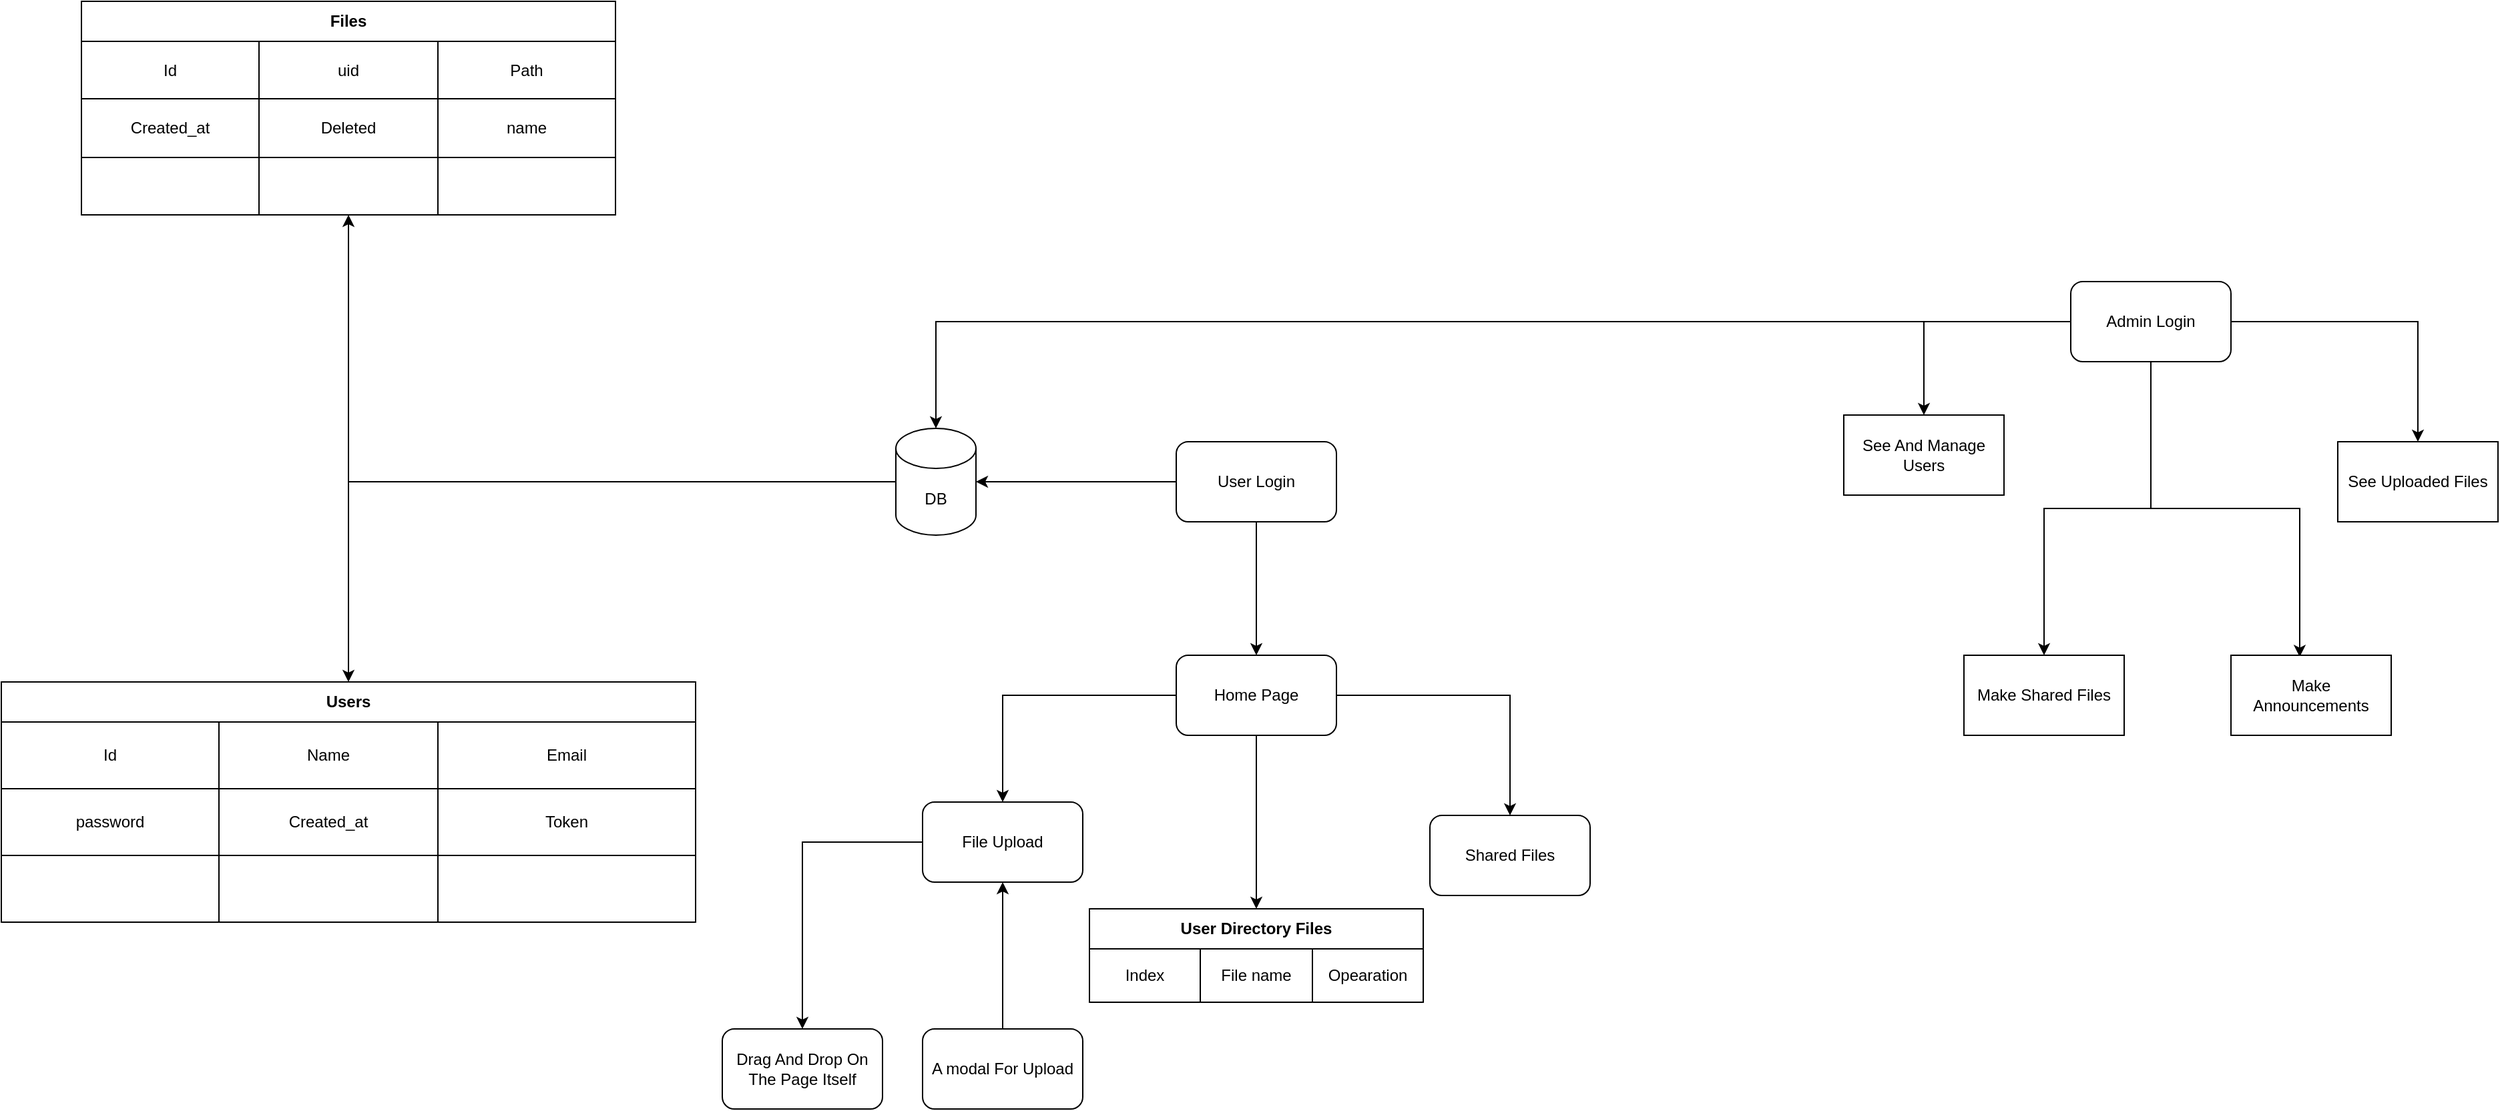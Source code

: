 <mxfile version="14.2.9" type="github"><diagram id="0IR59ZR2IGj7B7mBDBZi" name="Main"><mxGraphModel dx="1021" dy="529" grid="1" gridSize="10" guides="1" tooltips="1" connect="1" arrows="1" fold="1" page="1" pageScale="1" pageWidth="850" pageHeight="1100" math="0" shadow="0"><root><mxCell id="0"/><mxCell id="1" parent="0"/><mxCell id="Aa0VNhOiYINbgEAZ1Yyl-1" style="edgeStyle=orthogonalEdgeStyle;rounded=0;orthogonalLoop=1;jettySize=auto;html=1;" parent="1" source="Aa0VNhOiYINbgEAZ1Yyl-3" target="Aa0VNhOiYINbgEAZ1Yyl-9" edge="1"><mxGeometry relative="1" as="geometry"/></mxCell><mxCell id="Aa0VNhOiYINbgEAZ1Yyl-2" style="edgeStyle=orthogonalEdgeStyle;rounded=0;orthogonalLoop=1;jettySize=auto;html=1;entryX=1;entryY=0.5;entryDx=0;entryDy=0;entryPerimeter=0;" parent="1" source="Aa0VNhOiYINbgEAZ1Yyl-3" target="Aa0VNhOiYINbgEAZ1Yyl-6" edge="1"><mxGeometry relative="1" as="geometry"/></mxCell><mxCell id="Aa0VNhOiYINbgEAZ1Yyl-3" value="User Login" style="rounded=1;whiteSpace=wrap;html=1;" parent="1" vertex="1"><mxGeometry x="1320" y="630" width="120" height="60" as="geometry"/></mxCell><mxCell id="Aa0VNhOiYINbgEAZ1Yyl-4" style="edgeStyle=orthogonalEdgeStyle;rounded=0;orthogonalLoop=1;jettySize=auto;html=1;" parent="1" source="Aa0VNhOiYINbgEAZ1Yyl-6" target="Aa0VNhOiYINbgEAZ1Yyl-35" edge="1"><mxGeometry relative="1" as="geometry"/></mxCell><mxCell id="Aa0VNhOiYINbgEAZ1Yyl-5" style="edgeStyle=orthogonalEdgeStyle;rounded=0;orthogonalLoop=1;jettySize=auto;html=1;entryX=0.5;entryY=0;entryDx=0;entryDy=0;" parent="1" source="Aa0VNhOiYINbgEAZ1Yyl-6" target="Aa0VNhOiYINbgEAZ1Yyl-22" edge="1"><mxGeometry relative="1" as="geometry"/></mxCell><mxCell id="Aa0VNhOiYINbgEAZ1Yyl-6" value="DB" style="shape=cylinder3;whiteSpace=wrap;html=1;boundedLbl=1;backgroundOutline=1;size=15;" parent="1" vertex="1"><mxGeometry x="1110" y="620" width="60" height="80" as="geometry"/></mxCell><mxCell id="Aa0VNhOiYINbgEAZ1Yyl-7" style="edgeStyle=orthogonalEdgeStyle;rounded=0;orthogonalLoop=1;jettySize=auto;html=1;entryX=0.5;entryY=0;entryDx=0;entryDy=0;" parent="1" source="Aa0VNhOiYINbgEAZ1Yyl-9" target="Aa0VNhOiYINbgEAZ1Yyl-10" edge="1"><mxGeometry relative="1" as="geometry"/></mxCell><mxCell id="Aa0VNhOiYINbgEAZ1Yyl-8" style="edgeStyle=orthogonalEdgeStyle;rounded=0;orthogonalLoop=1;jettySize=auto;html=1;entryX=0.5;entryY=0;entryDx=0;entryDy=0;" parent="1" source="Aa0VNhOiYINbgEAZ1Yyl-9" target="Aa0VNhOiYINbgEAZ1Yyl-11" edge="1"><mxGeometry relative="1" as="geometry"/></mxCell><mxCell id="xh86Ql2Wlu-i7z2BAQE6-18" style="edgeStyle=orthogonalEdgeStyle;rounded=0;orthogonalLoop=1;jettySize=auto;html=1;entryX=0.5;entryY=0;entryDx=0;entryDy=0;" edge="1" parent="1" source="Aa0VNhOiYINbgEAZ1Yyl-9" target="xh86Ql2Wlu-i7z2BAQE6-3"><mxGeometry relative="1" as="geometry"/></mxCell><mxCell id="Aa0VNhOiYINbgEAZ1Yyl-9" value="Home Page" style="rounded=1;whiteSpace=wrap;html=1;" parent="1" vertex="1"><mxGeometry x="1320" y="790" width="120" height="60" as="geometry"/></mxCell><mxCell id="xh86Ql2Wlu-i7z2BAQE6-23" style="edgeStyle=orthogonalEdgeStyle;rounded=0;orthogonalLoop=1;jettySize=auto;html=1;entryX=0.5;entryY=0;entryDx=0;entryDy=0;" edge="1" parent="1" source="Aa0VNhOiYINbgEAZ1Yyl-10" target="xh86Ql2Wlu-i7z2BAQE6-19"><mxGeometry relative="1" as="geometry"/></mxCell><mxCell id="Aa0VNhOiYINbgEAZ1Yyl-10" value="File Upload" style="rounded=1;whiteSpace=wrap;html=1;" parent="1" vertex="1"><mxGeometry x="1130" y="900" width="120" height="60" as="geometry"/></mxCell><mxCell id="Aa0VNhOiYINbgEAZ1Yyl-11" value="Shared Files" style="rounded=1;whiteSpace=wrap;html=1;" parent="1" vertex="1"><mxGeometry x="1510" y="910" width="120" height="60" as="geometry"/></mxCell><mxCell id="Aa0VNhOiYINbgEAZ1Yyl-12" style="edgeStyle=orthogonalEdgeStyle;rounded=0;orthogonalLoop=1;jettySize=auto;html=1;entryX=0.5;entryY=0;entryDx=0;entryDy=0;" parent="1" source="Aa0VNhOiYINbgEAZ1Yyl-17" target="Aa0VNhOiYINbgEAZ1Yyl-18" edge="1"><mxGeometry relative="1" as="geometry"/></mxCell><mxCell id="Aa0VNhOiYINbgEAZ1Yyl-13" style="edgeStyle=orthogonalEdgeStyle;rounded=0;orthogonalLoop=1;jettySize=auto;html=1;entryX=0.5;entryY=0;entryDx=0;entryDy=0;" parent="1" source="Aa0VNhOiYINbgEAZ1Yyl-17" target="Aa0VNhOiYINbgEAZ1Yyl-21" edge="1"><mxGeometry relative="1" as="geometry"/></mxCell><mxCell id="Aa0VNhOiYINbgEAZ1Yyl-14" style="edgeStyle=orthogonalEdgeStyle;rounded=0;orthogonalLoop=1;jettySize=auto;html=1;entryX=0.429;entryY=0.021;entryDx=0;entryDy=0;entryPerimeter=0;" parent="1" source="Aa0VNhOiYINbgEAZ1Yyl-17" target="Aa0VNhOiYINbgEAZ1Yyl-19" edge="1"><mxGeometry relative="1" as="geometry"/></mxCell><mxCell id="Aa0VNhOiYINbgEAZ1Yyl-15" style="edgeStyle=orthogonalEdgeStyle;rounded=0;orthogonalLoop=1;jettySize=auto;html=1;entryX=0.5;entryY=0;entryDx=0;entryDy=0;" parent="1" source="Aa0VNhOiYINbgEAZ1Yyl-17" target="Aa0VNhOiYINbgEAZ1Yyl-20" edge="1"><mxGeometry relative="1" as="geometry"/></mxCell><mxCell id="Aa0VNhOiYINbgEAZ1Yyl-16" style="edgeStyle=orthogonalEdgeStyle;rounded=0;orthogonalLoop=1;jettySize=auto;html=1;" parent="1" source="Aa0VNhOiYINbgEAZ1Yyl-17" target="Aa0VNhOiYINbgEAZ1Yyl-6" edge="1"><mxGeometry relative="1" as="geometry"/></mxCell><mxCell id="Aa0VNhOiYINbgEAZ1Yyl-17" value="Admin Login" style="rounded=1;whiteSpace=wrap;html=1;" parent="1" vertex="1"><mxGeometry x="1990" y="510" width="120" height="60" as="geometry"/></mxCell><mxCell id="Aa0VNhOiYINbgEAZ1Yyl-18" value="See And Manage Users" style="rounded=0;whiteSpace=wrap;html=1;" parent="1" vertex="1"><mxGeometry x="1820" y="610" width="120" height="60" as="geometry"/></mxCell><mxCell id="Aa0VNhOiYINbgEAZ1Yyl-19" value="Make Announcements" style="rounded=0;whiteSpace=wrap;html=1;" parent="1" vertex="1"><mxGeometry x="2110" y="790" width="120" height="60" as="geometry"/></mxCell><mxCell id="Aa0VNhOiYINbgEAZ1Yyl-20" value="Make Shared Files" style="rounded=0;whiteSpace=wrap;html=1;" parent="1" vertex="1"><mxGeometry x="1910" y="790" width="120" height="60" as="geometry"/></mxCell><mxCell id="Aa0VNhOiYINbgEAZ1Yyl-21" value="See Uploaded Files" style="rounded=0;whiteSpace=wrap;html=1;" parent="1" vertex="1"><mxGeometry x="2190" y="630" width="120" height="60" as="geometry"/></mxCell><mxCell id="Aa0VNhOiYINbgEAZ1Yyl-22" value="Users" style="shape=table;html=1;whiteSpace=wrap;startSize=30;container=1;collapsible=0;childLayout=tableLayout;fontStyle=1;align=center;" parent="1" vertex="1"><mxGeometry x="440" y="810" width="520" height="180" as="geometry"/></mxCell><mxCell id="Aa0VNhOiYINbgEAZ1Yyl-23" value="" style="shape=partialRectangle;html=1;whiteSpace=wrap;collapsible=0;dropTarget=0;pointerEvents=0;fillColor=none;top=0;left=0;bottom=0;right=0;points=[[0,0.5],[1,0.5]];portConstraint=eastwest;" parent="Aa0VNhOiYINbgEAZ1Yyl-22" vertex="1"><mxGeometry y="30" width="520" height="50" as="geometry"/></mxCell><mxCell id="Aa0VNhOiYINbgEAZ1Yyl-24" value="Id" style="shape=partialRectangle;html=1;whiteSpace=wrap;connectable=0;fillColor=none;top=0;left=0;bottom=0;right=0;overflow=hidden;" parent="Aa0VNhOiYINbgEAZ1Yyl-23" vertex="1"><mxGeometry width="163" height="50" as="geometry"/></mxCell><mxCell id="Aa0VNhOiYINbgEAZ1Yyl-25" value="Name" style="shape=partialRectangle;html=1;whiteSpace=wrap;connectable=0;fillColor=none;top=0;left=0;bottom=0;right=0;overflow=hidden;" parent="Aa0VNhOiYINbgEAZ1Yyl-23" vertex="1"><mxGeometry x="163" width="164" height="50" as="geometry"/></mxCell><mxCell id="Aa0VNhOiYINbgEAZ1Yyl-26" value="Email" style="shape=partialRectangle;html=1;whiteSpace=wrap;connectable=0;fillColor=none;top=0;left=0;bottom=0;right=0;overflow=hidden;" parent="Aa0VNhOiYINbgEAZ1Yyl-23" vertex="1"><mxGeometry x="327" width="193" height="50" as="geometry"/></mxCell><mxCell id="Aa0VNhOiYINbgEAZ1Yyl-27" value="" style="shape=partialRectangle;html=1;whiteSpace=wrap;collapsible=0;dropTarget=0;pointerEvents=0;fillColor=none;top=0;left=0;bottom=0;right=0;points=[[0,0.5],[1,0.5]];portConstraint=eastwest;" parent="Aa0VNhOiYINbgEAZ1Yyl-22" vertex="1"><mxGeometry y="80" width="520" height="50" as="geometry"/></mxCell><mxCell id="Aa0VNhOiYINbgEAZ1Yyl-28" value="password" style="shape=partialRectangle;html=1;whiteSpace=wrap;connectable=0;fillColor=none;top=0;left=0;bottom=0;right=0;overflow=hidden;" parent="Aa0VNhOiYINbgEAZ1Yyl-27" vertex="1"><mxGeometry width="163" height="50" as="geometry"/></mxCell><mxCell id="Aa0VNhOiYINbgEAZ1Yyl-29" value="Created_at" style="shape=partialRectangle;html=1;whiteSpace=wrap;connectable=0;fillColor=none;top=0;left=0;bottom=0;right=0;overflow=hidden;" parent="Aa0VNhOiYINbgEAZ1Yyl-27" vertex="1"><mxGeometry x="163" width="164" height="50" as="geometry"/></mxCell><mxCell id="Aa0VNhOiYINbgEAZ1Yyl-30" value="Token" style="shape=partialRectangle;html=1;whiteSpace=wrap;connectable=0;fillColor=none;top=0;left=0;bottom=0;right=0;overflow=hidden;" parent="Aa0VNhOiYINbgEAZ1Yyl-27" vertex="1"><mxGeometry x="327" width="193" height="50" as="geometry"/></mxCell><mxCell id="Aa0VNhOiYINbgEAZ1Yyl-31" value="" style="shape=partialRectangle;html=1;whiteSpace=wrap;collapsible=0;dropTarget=0;pointerEvents=0;fillColor=none;top=0;left=0;bottom=0;right=0;points=[[0,0.5],[1,0.5]];portConstraint=eastwest;" parent="Aa0VNhOiYINbgEAZ1Yyl-22" vertex="1"><mxGeometry y="130" width="520" height="50" as="geometry"/></mxCell><mxCell id="Aa0VNhOiYINbgEAZ1Yyl-32" value="" style="shape=partialRectangle;html=1;whiteSpace=wrap;connectable=0;fillColor=none;top=0;left=0;bottom=0;right=0;overflow=hidden;" parent="Aa0VNhOiYINbgEAZ1Yyl-31" vertex="1"><mxGeometry width="163" height="50" as="geometry"/></mxCell><mxCell id="Aa0VNhOiYINbgEAZ1Yyl-33" value="" style="shape=partialRectangle;html=1;whiteSpace=wrap;connectable=0;fillColor=none;top=0;left=0;bottom=0;right=0;overflow=hidden;" parent="Aa0VNhOiYINbgEAZ1Yyl-31" vertex="1"><mxGeometry x="163" width="164" height="50" as="geometry"/></mxCell><mxCell id="Aa0VNhOiYINbgEAZ1Yyl-34" value="" style="shape=partialRectangle;html=1;whiteSpace=wrap;connectable=0;fillColor=none;top=0;left=0;bottom=0;right=0;overflow=hidden;" parent="Aa0VNhOiYINbgEAZ1Yyl-31" vertex="1"><mxGeometry x="327" width="193" height="50" as="geometry"/></mxCell><mxCell id="Aa0VNhOiYINbgEAZ1Yyl-35" value="Files" style="shape=table;html=1;whiteSpace=wrap;startSize=30;container=1;collapsible=0;childLayout=tableLayout;fontStyle=1;align=center;" parent="1" vertex="1"><mxGeometry x="500" y="300" width="400" height="160" as="geometry"/></mxCell><mxCell id="Aa0VNhOiYINbgEAZ1Yyl-36" value="" style="shape=partialRectangle;html=1;whiteSpace=wrap;collapsible=0;dropTarget=0;pointerEvents=0;fillColor=none;top=0;left=0;bottom=0;right=0;points=[[0,0.5],[1,0.5]];portConstraint=eastwest;" parent="Aa0VNhOiYINbgEAZ1Yyl-35" vertex="1"><mxGeometry y="30" width="400" height="43" as="geometry"/></mxCell><mxCell id="Aa0VNhOiYINbgEAZ1Yyl-37" value="Id" style="shape=partialRectangle;html=1;whiteSpace=wrap;connectable=0;fillColor=none;top=0;left=0;bottom=0;right=0;overflow=hidden;" parent="Aa0VNhOiYINbgEAZ1Yyl-36" vertex="1"><mxGeometry width="133" height="43" as="geometry"/></mxCell><mxCell id="Aa0VNhOiYINbgEAZ1Yyl-38" value="uid" style="shape=partialRectangle;html=1;whiteSpace=wrap;connectable=0;fillColor=none;top=0;left=0;bottom=0;right=0;overflow=hidden;" parent="Aa0VNhOiYINbgEAZ1Yyl-36" vertex="1"><mxGeometry x="133" width="134" height="43" as="geometry"/></mxCell><mxCell id="Aa0VNhOiYINbgEAZ1Yyl-39" value="Path" style="shape=partialRectangle;html=1;whiteSpace=wrap;connectable=0;fillColor=none;top=0;left=0;bottom=0;right=0;overflow=hidden;" parent="Aa0VNhOiYINbgEAZ1Yyl-36" vertex="1"><mxGeometry x="267" width="133" height="43" as="geometry"/></mxCell><mxCell id="Aa0VNhOiYINbgEAZ1Yyl-40" value="" style="shape=partialRectangle;html=1;whiteSpace=wrap;collapsible=0;dropTarget=0;pointerEvents=0;fillColor=none;top=0;left=0;bottom=0;right=0;points=[[0,0.5],[1,0.5]];portConstraint=eastwest;" parent="Aa0VNhOiYINbgEAZ1Yyl-35" vertex="1"><mxGeometry y="73" width="400" height="44" as="geometry"/></mxCell><mxCell id="Aa0VNhOiYINbgEAZ1Yyl-41" value="Created_at" style="shape=partialRectangle;html=1;whiteSpace=wrap;connectable=0;fillColor=none;top=0;left=0;bottom=0;right=0;overflow=hidden;" parent="Aa0VNhOiYINbgEAZ1Yyl-40" vertex="1"><mxGeometry width="133" height="44" as="geometry"/></mxCell><mxCell id="Aa0VNhOiYINbgEAZ1Yyl-42" value="Deleted" style="shape=partialRectangle;html=1;whiteSpace=wrap;connectable=0;fillColor=none;top=0;left=0;bottom=0;right=0;overflow=hidden;" parent="Aa0VNhOiYINbgEAZ1Yyl-40" vertex="1"><mxGeometry x="133" width="134" height="44" as="geometry"/></mxCell><mxCell id="Aa0VNhOiYINbgEAZ1Yyl-43" value="name" style="shape=partialRectangle;html=1;whiteSpace=wrap;connectable=0;fillColor=none;top=0;left=0;bottom=0;right=0;overflow=hidden;" parent="Aa0VNhOiYINbgEAZ1Yyl-40" vertex="1"><mxGeometry x="267" width="133" height="44" as="geometry"/></mxCell><mxCell id="Aa0VNhOiYINbgEAZ1Yyl-44" value="" style="shape=partialRectangle;html=1;whiteSpace=wrap;collapsible=0;dropTarget=0;pointerEvents=0;fillColor=none;top=0;left=0;bottom=0;right=0;points=[[0,0.5],[1,0.5]];portConstraint=eastwest;" parent="Aa0VNhOiYINbgEAZ1Yyl-35" vertex="1"><mxGeometry y="117" width="400" height="43" as="geometry"/></mxCell><mxCell id="Aa0VNhOiYINbgEAZ1Yyl-45" value="" style="shape=partialRectangle;html=1;whiteSpace=wrap;connectable=0;fillColor=none;top=0;left=0;bottom=0;right=0;overflow=hidden;" parent="Aa0VNhOiYINbgEAZ1Yyl-44" vertex="1"><mxGeometry width="133" height="43" as="geometry"/></mxCell><mxCell id="Aa0VNhOiYINbgEAZ1Yyl-46" value="" style="shape=partialRectangle;html=1;whiteSpace=wrap;connectable=0;fillColor=none;top=0;left=0;bottom=0;right=0;overflow=hidden;" parent="Aa0VNhOiYINbgEAZ1Yyl-44" vertex="1"><mxGeometry x="133" width="134" height="43" as="geometry"/></mxCell><mxCell id="Aa0VNhOiYINbgEAZ1Yyl-47" value="" style="shape=partialRectangle;html=1;whiteSpace=wrap;connectable=0;fillColor=none;top=0;left=0;bottom=0;right=0;overflow=hidden;" parent="Aa0VNhOiYINbgEAZ1Yyl-44" vertex="1"><mxGeometry x="267" width="133" height="43" as="geometry"/></mxCell><mxCell id="xh86Ql2Wlu-i7z2BAQE6-3" value="User Directory Files" style="shape=table;html=1;whiteSpace=wrap;startSize=30;container=1;collapsible=0;childLayout=tableLayout;fontStyle=1;align=center;" vertex="1" parent="1"><mxGeometry x="1255" y="980" width="250" height="70.0" as="geometry"/></mxCell><mxCell id="xh86Ql2Wlu-i7z2BAQE6-4" value="" style="shape=partialRectangle;html=1;whiteSpace=wrap;collapsible=0;dropTarget=0;pointerEvents=0;fillColor=none;top=0;left=0;bottom=0;right=0;points=[[0,0.5],[1,0.5]];portConstraint=eastwest;" vertex="1" parent="xh86Ql2Wlu-i7z2BAQE6-3"><mxGeometry y="30" width="250" height="40" as="geometry"/></mxCell><mxCell id="xh86Ql2Wlu-i7z2BAQE6-5" value="Index" style="shape=partialRectangle;html=1;whiteSpace=wrap;connectable=0;fillColor=none;top=0;left=0;bottom=0;right=0;overflow=hidden;" vertex="1" parent="xh86Ql2Wlu-i7z2BAQE6-4"><mxGeometry width="83" height="40" as="geometry"/></mxCell><mxCell id="xh86Ql2Wlu-i7z2BAQE6-6" value="File name" style="shape=partialRectangle;html=1;whiteSpace=wrap;connectable=0;fillColor=none;top=0;left=0;bottom=0;right=0;overflow=hidden;" vertex="1" parent="xh86Ql2Wlu-i7z2BAQE6-4"><mxGeometry x="83" width="84" height="40" as="geometry"/></mxCell><mxCell id="xh86Ql2Wlu-i7z2BAQE6-7" value="Opearation" style="shape=partialRectangle;html=1;whiteSpace=wrap;connectable=0;fillColor=none;top=0;left=0;bottom=0;right=0;overflow=hidden;" vertex="1" parent="xh86Ql2Wlu-i7z2BAQE6-4"><mxGeometry x="167" width="83" height="40" as="geometry"/></mxCell><mxCell id="xh86Ql2Wlu-i7z2BAQE6-19" value="Drag And Drop On The Page Itself" style="rounded=1;whiteSpace=wrap;html=1;" vertex="1" parent="1"><mxGeometry x="980" y="1070" width="120" height="60" as="geometry"/></mxCell><mxCell id="xh86Ql2Wlu-i7z2BAQE6-22" value="" style="edgeStyle=orthogonalEdgeStyle;rounded=0;orthogonalLoop=1;jettySize=auto;html=1;" edge="1" parent="1" source="xh86Ql2Wlu-i7z2BAQE6-21" target="Aa0VNhOiYINbgEAZ1Yyl-10"><mxGeometry relative="1" as="geometry"/></mxCell><mxCell id="xh86Ql2Wlu-i7z2BAQE6-21" value="A modal For Upload" style="rounded=1;whiteSpace=wrap;html=1;" vertex="1" parent="1"><mxGeometry x="1130" y="1070" width="120" height="60" as="geometry"/></mxCell></root></mxGraphModel></diagram></mxfile>